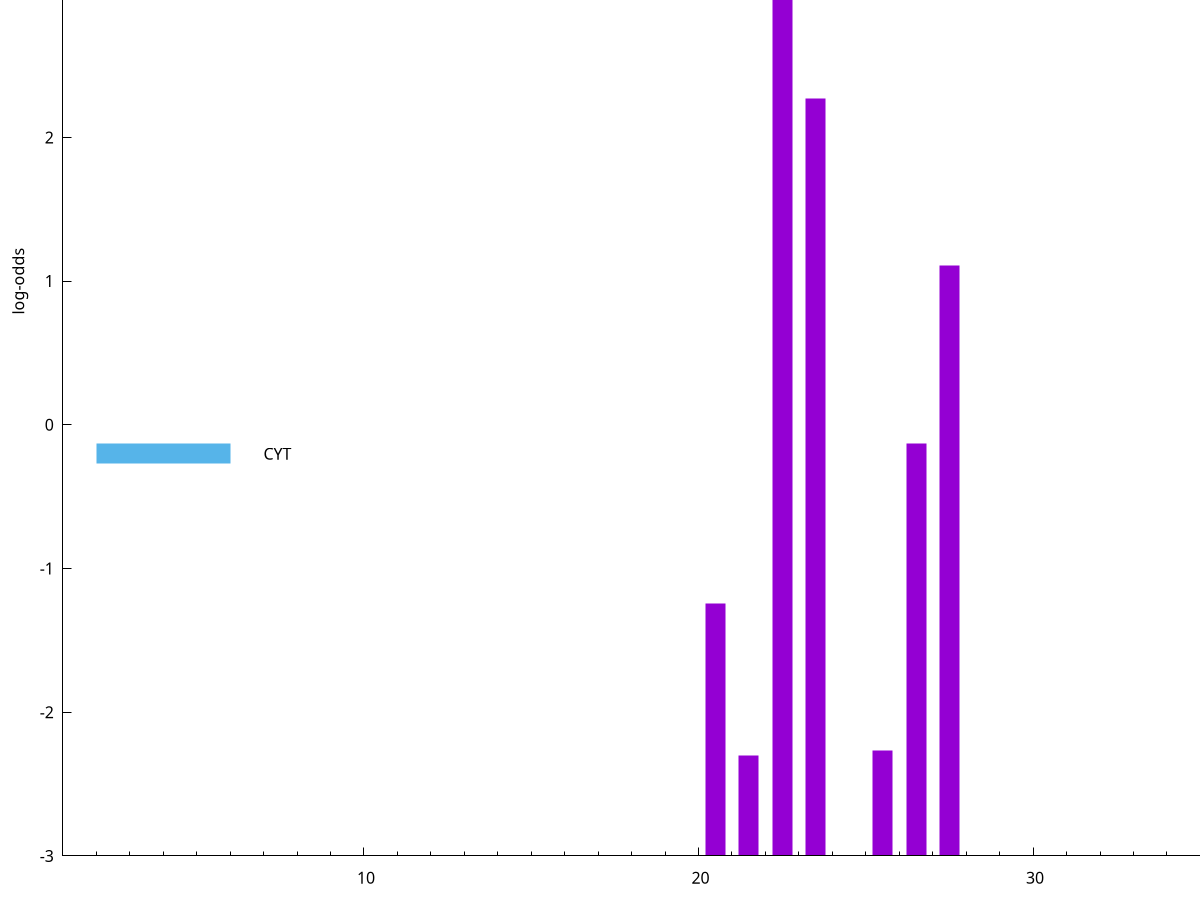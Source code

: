 set title "LipoP predictions for SRR5666563.gff"
set size 2., 1.4
set xrange [1:70] 
set mxtics 10
set yrange [-3:5]
set y2range [0:8]
set ylabel "log-odds"
set term postscript eps color solid "Helvetica" 30
set output "SRR5666563.gff11.eps"
set arrow from 2,4.26183 to 6,4.26183 nohead lt 1 lw 20
set label "SpI" at 7,4.26183
set arrow from 2,-0.200913 to 6,-0.200913 nohead lt 3 lw 20
set label "CYT" at 7,-0.200913
set arrow from 2,4.26183 to 6,4.26183 nohead lt 1 lw 20
set label "SpI" at 7,4.26183
# NOTE: The scores below are the log-odds scores with the threshold
# NOTE: subtracted (a hack to make gnuplot make the histogram all
# NOTE: look nice).
plot "-" axes x1y2 title "" with impulses lt 1 lw 20
22.500000 6.380330
23.500000 5.268160
27.500000 4.110130
26.500000 2.871131
20.500000 1.755040
25.500000 0.731790
21.500000 0.701570
e
exit
